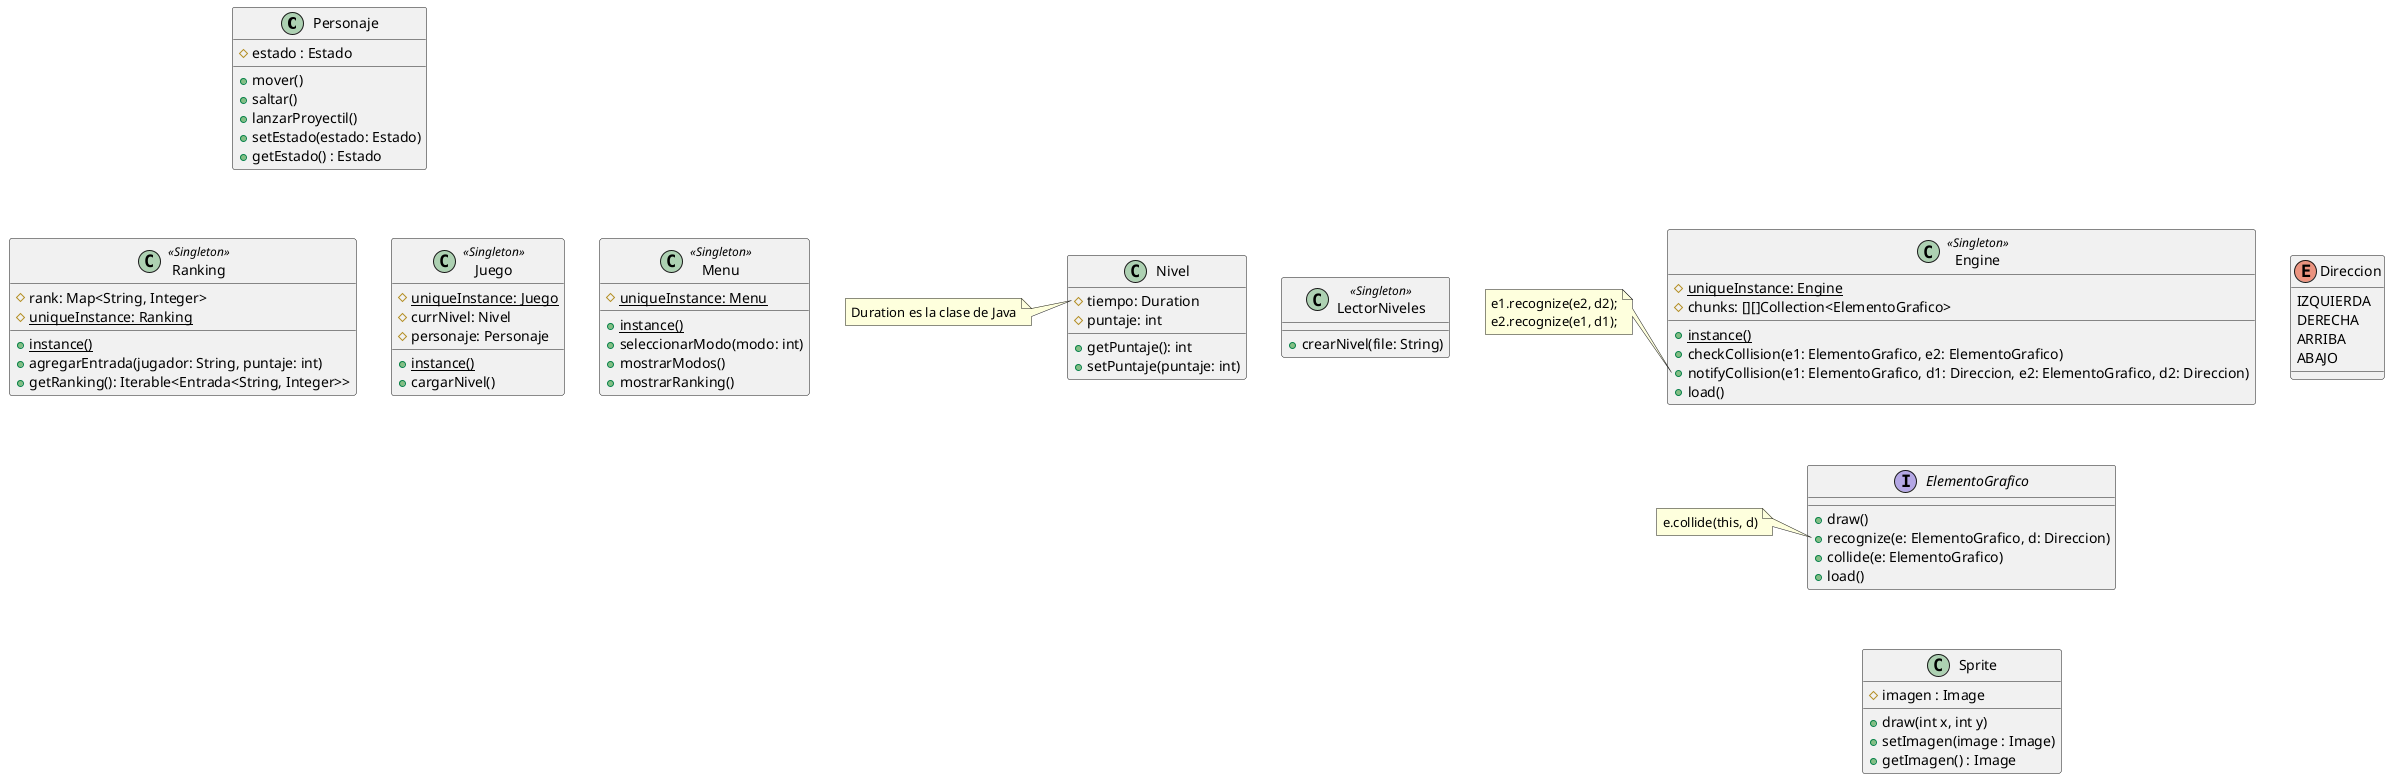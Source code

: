 @startuml

class Personaje{
    #estado : Estado
    +mover()
    +saltar()
    +lanzarProyectil()
    +setEstado(estado: Estado)
    +getEstado() : Estado
}

together {
    class Juego <<Singleton>> {
        #{static} uniqueInstance: Juego
        #currNivel: Nivel
        #personaje: Personaje
        +{static} instance()
        +cargarNivel()
    }

    class Nivel{
        #tiempo: Duration
        #puntaje: int
        +getPuntaje(): int
        +setPuntaje(puntaje: int)
    }
    note left of Nivel::tiempo
        Duration es la clase de Java
    end note

    class Menu <<Singleton>> {
        #{static} uniqueInstance: Menu
        +{static} instance()
        +seleccionarModo(modo: int)
        +mostrarModos()
        +mostrarRanking()
        ' TODO: implementar la UI del menu
    }

    class Ranking <<Singleton>> {
        #rank: Map<String, Integer>
        #{static} uniqueInstance: Ranking
        +{static} instance()
        +agregarEntrada(jugador: String, puntaje: int)
        +getRanking(): Iterable<Entrada<String, Integer>>
    }
}

together {
    class Engine <<Singleton>> {
        #{static} uniqueInstance: Engine
        #chunks: [][]Collection<ElementoGrafico>
        +{static} instance()
        +checkCollision(e1: ElementoGrafico, e2: ElementoGrafico)
        +notifyCollision(e1: ElementoGrafico, d1: Direccion, e2: ElementoGrafico, d2: Direccion)
        +load()
    }
    note left of Engine::notifyCollision
        e1.recognize(e2, d2);
        e2.recognize(e1, d1);
    end note

    interface ElementoGrafico {
        +draw()
        +recognize(e: ElementoGrafico, d: Direccion)
        +collide(e: ElementoGrafico)
        +load()
    }
    note left of ElementoGrafico::recognize
        e.collide(this, d)
    end note

    class Sprite{
        #imagen : Image
        +draw(int x, int y)
        +setImagen(image : Image)
        +getImagen() : Image
    }

    class LectorNiveles <<Singleton>> {
        +crearNivel(file: String)
    }

    Engine -d[hidden]- ElementoGrafico
    ElementoGrafico -d[hidden]- Sprite
}

enum Direccion {
    IZQUIERDA
    DERECHA
    ARRIBA
    ABAJO
}
@enduml
